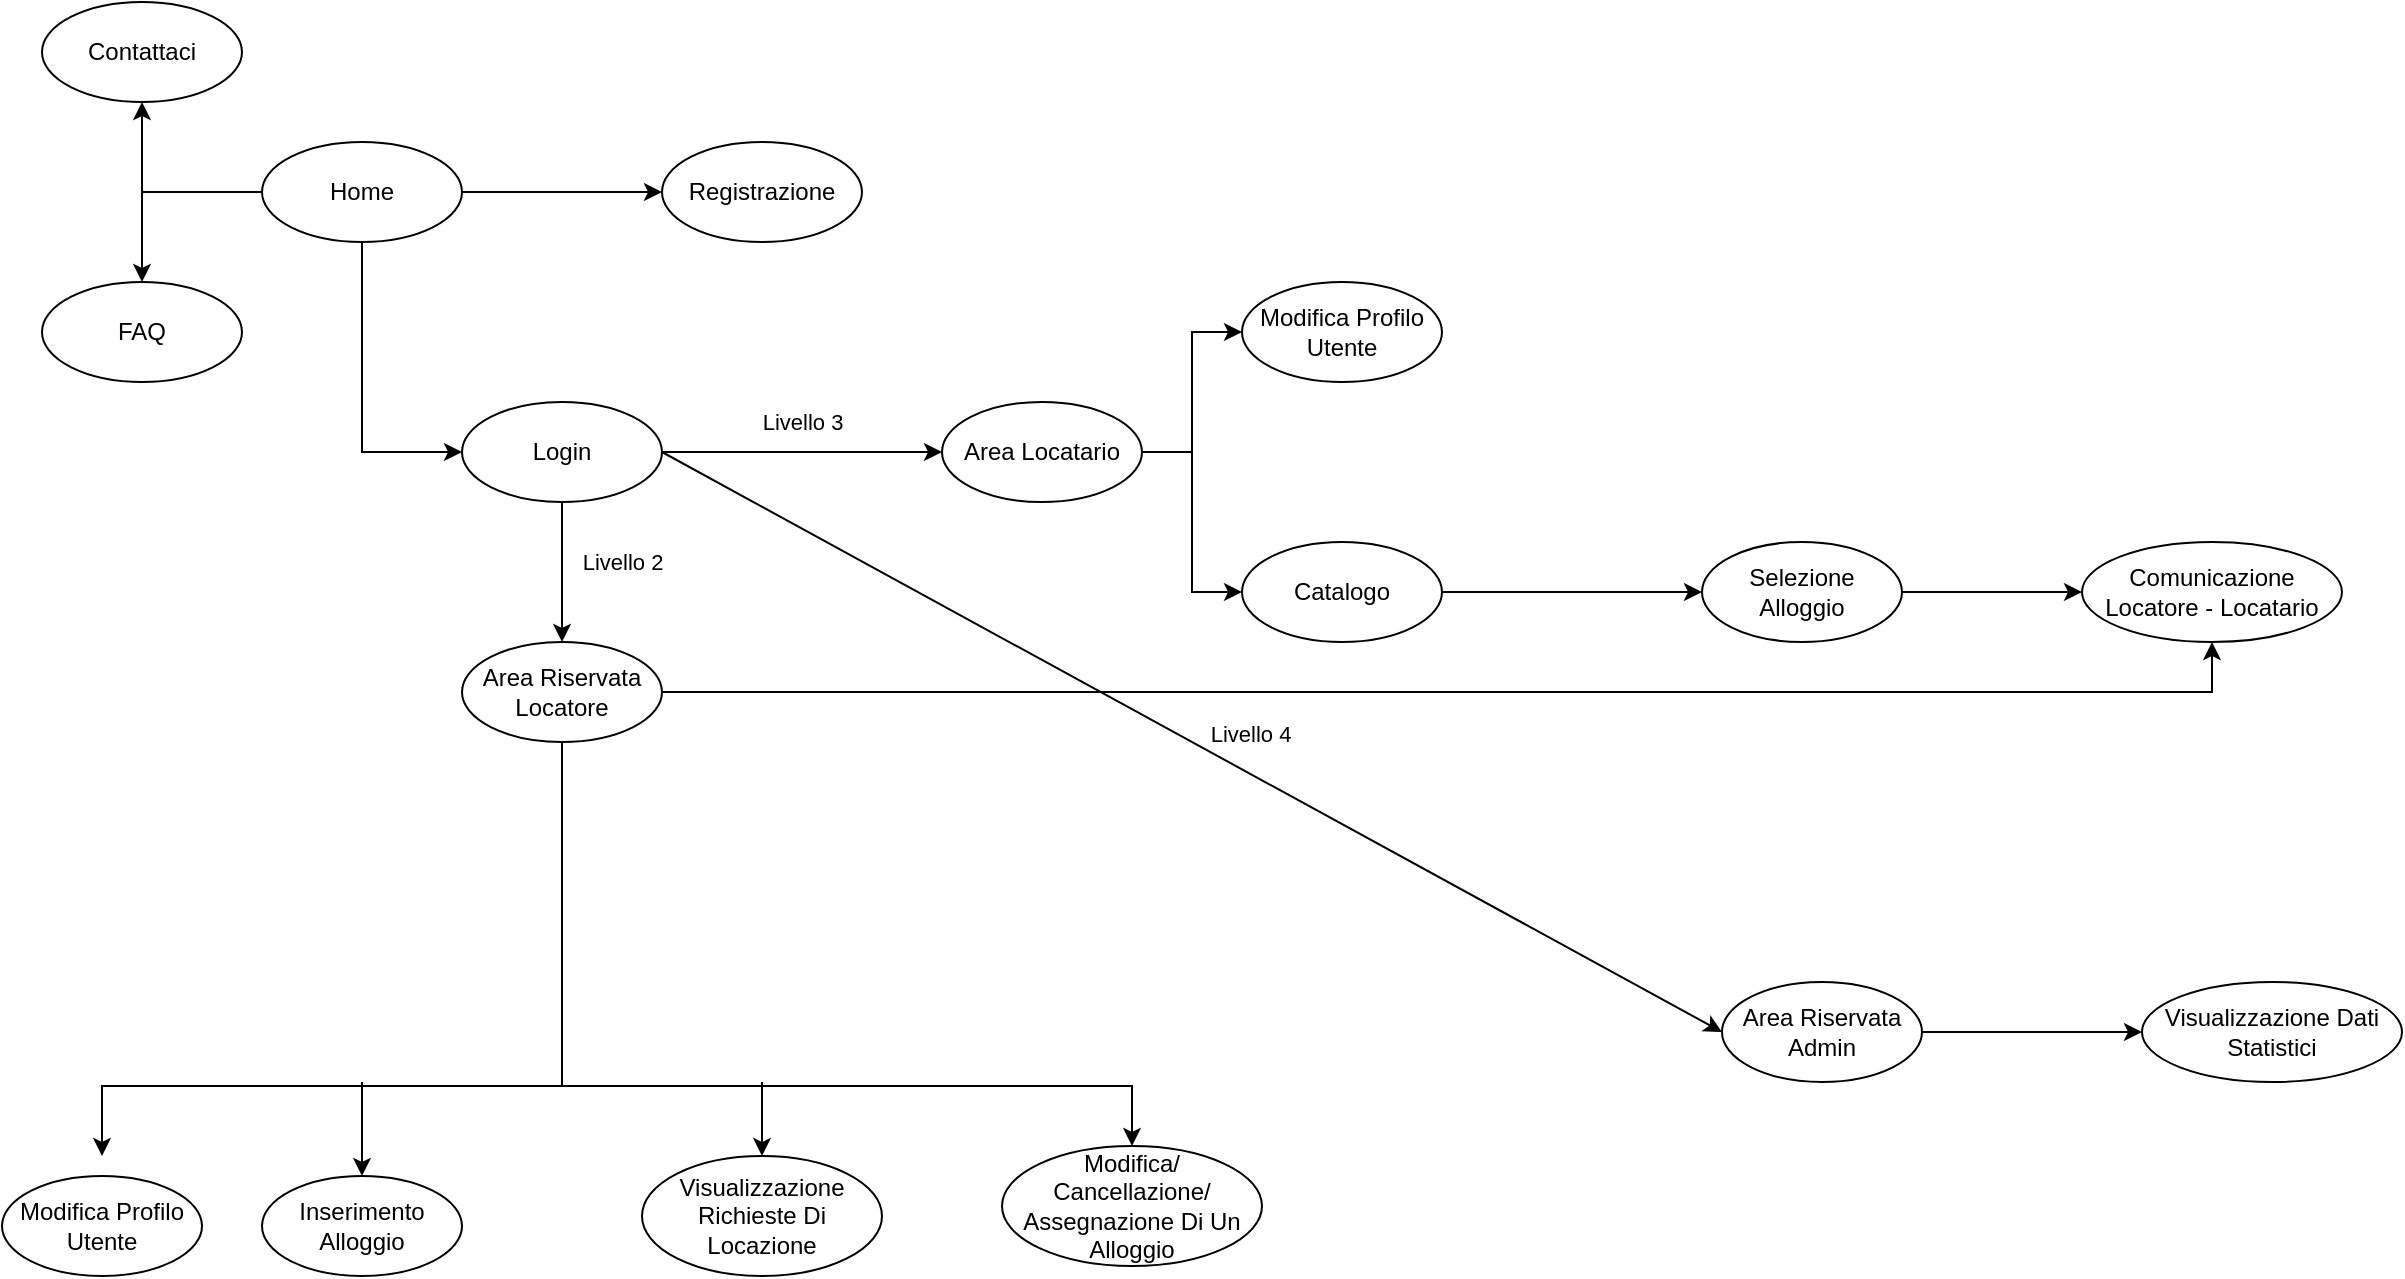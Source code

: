 <mxfile version="13.9.9" type="device"><diagram id="v6ekHVBVUGwrWkZOv1XO" name="Pagina-1"><mxGraphModel dx="1024" dy="584" grid="1" gridSize="10" guides="1" tooltips="1" connect="1" arrows="1" fold="1" page="1" pageScale="1" pageWidth="827" pageHeight="1169" math="0" shadow="0"><root><mxCell id="0"/><mxCell id="1" parent="0"/><mxCell id="ljh_oaeWydnO63AR7GSr-5" style="edgeStyle=orthogonalEdgeStyle;rounded=0;orthogonalLoop=1;jettySize=auto;html=1;entryX=0.5;entryY=0;entryDx=0;entryDy=0;" parent="1" source="ljh_oaeWydnO63AR7GSr-1" target="ljh_oaeWydnO63AR7GSr-4" edge="1"><mxGeometry relative="1" as="geometry"/></mxCell><mxCell id="ljh_oaeWydnO63AR7GSr-7" style="edgeStyle=orthogonalEdgeStyle;rounded=0;orthogonalLoop=1;jettySize=auto;html=1;entryX=0;entryY=0.5;entryDx=0;entryDy=0;" parent="1" source="ljh_oaeWydnO63AR7GSr-1" target="ljh_oaeWydnO63AR7GSr-6" edge="1"><mxGeometry relative="1" as="geometry"/></mxCell><mxCell id="ljh_oaeWydnO63AR7GSr-10" style="edgeStyle=orthogonalEdgeStyle;rounded=0;orthogonalLoop=1;jettySize=auto;html=1;entryX=0;entryY=0.5;entryDx=0;entryDy=0;" parent="1" source="ljh_oaeWydnO63AR7GSr-1" target="ljh_oaeWydnO63AR7GSr-8" edge="1"><mxGeometry relative="1" as="geometry"/></mxCell><mxCell id="bhWJHJs5hfPE1o64fdoC-2" style="edgeStyle=orthogonalEdgeStyle;rounded=0;orthogonalLoop=1;jettySize=auto;html=1;entryX=0.5;entryY=1;entryDx=0;entryDy=0;" edge="1" parent="1" source="ljh_oaeWydnO63AR7GSr-1" target="bhWJHJs5hfPE1o64fdoC-1"><mxGeometry relative="1" as="geometry"/></mxCell><mxCell id="ljh_oaeWydnO63AR7GSr-1" value="Home" style="ellipse;whiteSpace=wrap;html=1;" parent="1" vertex="1"><mxGeometry x="150" y="80" width="100" height="50" as="geometry"/></mxCell><mxCell id="ljh_oaeWydnO63AR7GSr-4" value="FAQ" style="ellipse;whiteSpace=wrap;html=1;" parent="1" vertex="1"><mxGeometry x="40" y="150" width="100" height="50" as="geometry"/></mxCell><mxCell id="ljh_oaeWydnO63AR7GSr-6" value="Registrazione" style="ellipse;whiteSpace=wrap;html=1;" parent="1" vertex="1"><mxGeometry x="350" y="80" width="100" height="50" as="geometry"/></mxCell><mxCell id="ljh_oaeWydnO63AR7GSr-12" value="Livello 2" style="edgeStyle=orthogonalEdgeStyle;rounded=0;orthogonalLoop=1;jettySize=auto;html=1;entryX=0.5;entryY=0;entryDx=0;entryDy=0;" parent="1" source="ljh_oaeWydnO63AR7GSr-8" target="ljh_oaeWydnO63AR7GSr-11" edge="1"><mxGeometry x="-0.143" y="30" relative="1" as="geometry"><mxPoint as="offset"/></mxGeometry></mxCell><mxCell id="ljh_oaeWydnO63AR7GSr-26" value="Livello 3" style="edgeStyle=orthogonalEdgeStyle;rounded=0;orthogonalLoop=1;jettySize=auto;html=1;entryX=0;entryY=0.5;entryDx=0;entryDy=0;" parent="1" source="ljh_oaeWydnO63AR7GSr-8" target="ljh_oaeWydnO63AR7GSr-25" edge="1"><mxGeometry y="15" relative="1" as="geometry"><mxPoint as="offset"/></mxGeometry></mxCell><mxCell id="ljh_oaeWydnO63AR7GSr-8" value="Login" style="ellipse;whiteSpace=wrap;html=1;" parent="1" vertex="1"><mxGeometry x="250" y="210" width="100" height="50" as="geometry"/></mxCell><mxCell id="ljh_oaeWydnO63AR7GSr-23" style="edgeStyle=orthogonalEdgeStyle;rounded=0;orthogonalLoop=1;jettySize=auto;html=1;entryX=0.5;entryY=0;entryDx=0;entryDy=0;" parent="1" edge="1"><mxGeometry relative="1" as="geometry"><mxPoint x="300" y="522" as="sourcePoint"/><mxPoint x="70" y="587" as="targetPoint"/><Array as="points"><mxPoint x="300" y="552"/><mxPoint x="70" y="552"/></Array></mxGeometry></mxCell><mxCell id="ljh_oaeWydnO63AR7GSr-24" style="edgeStyle=orthogonalEdgeStyle;rounded=0;orthogonalLoop=1;jettySize=auto;html=1;entryX=0.5;entryY=0;entryDx=0;entryDy=0;" parent="1" target="ljh_oaeWydnO63AR7GSr-15" edge="1"><mxGeometry relative="1" as="geometry"><mxPoint x="300" y="522" as="sourcePoint"/><Array as="points"><mxPoint x="300" y="552"/><mxPoint x="585" y="552"/></Array></mxGeometry></mxCell><mxCell id="ljh_oaeWydnO63AR7GSr-35" style="edgeStyle=orthogonalEdgeStyle;rounded=0;orthogonalLoop=1;jettySize=auto;html=1;entryX=0.5;entryY=1;entryDx=0;entryDy=0;" parent="1" source="ljh_oaeWydnO63AR7GSr-11" target="ljh_oaeWydnO63AR7GSr-31" edge="1"><mxGeometry relative="1" as="geometry"/></mxCell><mxCell id="ljh_oaeWydnO63AR7GSr-11" value="Area Riservata Locatore" style="ellipse;whiteSpace=wrap;html=1;" parent="1" vertex="1"><mxGeometry x="250" y="330" width="100" height="50" as="geometry"/></mxCell><mxCell id="ljh_oaeWydnO63AR7GSr-13" value="Modifica Profilo Utente" style="ellipse;whiteSpace=wrap;html=1;" parent="1" vertex="1"><mxGeometry x="20" y="597" width="100" height="50" as="geometry"/></mxCell><mxCell id="ljh_oaeWydnO63AR7GSr-14" value="Visualizzazione Richieste Di Locazione" style="ellipse;whiteSpace=wrap;html=1;" parent="1" vertex="1"><mxGeometry x="340" y="587" width="120" height="60" as="geometry"/></mxCell><mxCell id="ljh_oaeWydnO63AR7GSr-15" value="Modifica/ Cancellazione/ Assegnazione Di Un Alloggio" style="ellipse;whiteSpace=wrap;html=1;" parent="1" vertex="1"><mxGeometry x="520" y="582" width="130" height="60" as="geometry"/></mxCell><mxCell id="ljh_oaeWydnO63AR7GSr-16" value="Inserimento Alloggio" style="ellipse;whiteSpace=wrap;html=1;" parent="1" vertex="1"><mxGeometry x="150" y="597" width="100" height="50" as="geometry"/></mxCell><mxCell id="ljh_oaeWydnO63AR7GSr-29" style="edgeStyle=orthogonalEdgeStyle;rounded=0;orthogonalLoop=1;jettySize=auto;html=1;entryX=0;entryY=0.5;entryDx=0;entryDy=0;" parent="1" source="ljh_oaeWydnO63AR7GSr-25" target="ljh_oaeWydnO63AR7GSr-27" edge="1"><mxGeometry relative="1" as="geometry"/></mxCell><mxCell id="ljh_oaeWydnO63AR7GSr-30" style="edgeStyle=orthogonalEdgeStyle;rounded=0;orthogonalLoop=1;jettySize=auto;html=1;entryX=0;entryY=0.5;entryDx=0;entryDy=0;" parent="1" source="ljh_oaeWydnO63AR7GSr-25" target="ljh_oaeWydnO63AR7GSr-28" edge="1"><mxGeometry relative="1" as="geometry"/></mxCell><mxCell id="ljh_oaeWydnO63AR7GSr-25" value="Area Locatario" style="ellipse;whiteSpace=wrap;html=1;" parent="1" vertex="1"><mxGeometry x="490" y="210" width="100" height="50" as="geometry"/></mxCell><mxCell id="ljh_oaeWydnO63AR7GSr-33" style="edgeStyle=orthogonalEdgeStyle;rounded=0;orthogonalLoop=1;jettySize=auto;html=1;" parent="1" source="ljh_oaeWydnO63AR7GSr-27" target="ljh_oaeWydnO63AR7GSr-32" edge="1"><mxGeometry relative="1" as="geometry"/></mxCell><mxCell id="ljh_oaeWydnO63AR7GSr-27" value="Catalogo" style="ellipse;whiteSpace=wrap;html=1;" parent="1" vertex="1"><mxGeometry x="640" y="280" width="100" height="50" as="geometry"/></mxCell><mxCell id="ljh_oaeWydnO63AR7GSr-28" value="Modifica Profilo Utente" style="ellipse;whiteSpace=wrap;html=1;" parent="1" vertex="1"><mxGeometry x="640" y="150" width="100" height="50" as="geometry"/></mxCell><mxCell id="ljh_oaeWydnO63AR7GSr-31" value="Comunicazione Locatore - Locatario" style="ellipse;whiteSpace=wrap;html=1;" parent="1" vertex="1"><mxGeometry x="1060" y="280" width="130" height="50" as="geometry"/></mxCell><mxCell id="ljh_oaeWydnO63AR7GSr-34" style="edgeStyle=orthogonalEdgeStyle;rounded=0;orthogonalLoop=1;jettySize=auto;html=1;entryX=0;entryY=0.5;entryDx=0;entryDy=0;" parent="1" source="ljh_oaeWydnO63AR7GSr-32" target="ljh_oaeWydnO63AR7GSr-31" edge="1"><mxGeometry relative="1" as="geometry"/></mxCell><mxCell id="ljh_oaeWydnO63AR7GSr-32" value="Selezione Alloggio" style="ellipse;whiteSpace=wrap;html=1;" parent="1" vertex="1"><mxGeometry x="870" y="280" width="100" height="50" as="geometry"/></mxCell><mxCell id="ljh_oaeWydnO63AR7GSr-43" style="edgeStyle=orthogonalEdgeStyle;rounded=0;orthogonalLoop=1;jettySize=auto;html=1;entryX=0;entryY=0.5;entryDx=0;entryDy=0;" parent="1" source="ljh_oaeWydnO63AR7GSr-36" target="ljh_oaeWydnO63AR7GSr-42" edge="1"><mxGeometry relative="1" as="geometry"/></mxCell><mxCell id="ljh_oaeWydnO63AR7GSr-36" value="Area Riservata Admin" style="ellipse;whiteSpace=wrap;html=1;" parent="1" vertex="1"><mxGeometry x="880" y="500" width="100" height="50" as="geometry"/></mxCell><mxCell id="ljh_oaeWydnO63AR7GSr-37" value="Livello 4" style="endArrow=classic;html=1;exitX=1;exitY=0.5;exitDx=0;exitDy=0;entryX=0;entryY=0.5;entryDx=0;entryDy=0;" parent="1" source="ljh_oaeWydnO63AR7GSr-8" target="ljh_oaeWydnO63AR7GSr-36" edge="1"><mxGeometry x="0.075" y="17" width="50" height="50" relative="1" as="geometry"><mxPoint x="490" y="520" as="sourcePoint"/><mxPoint x="540" y="470" as="targetPoint"/><mxPoint x="1" as="offset"/></mxGeometry></mxCell><mxCell id="ljh_oaeWydnO63AR7GSr-39" value="" style="endArrow=none;html=1;exitX=0.5;exitY=1;exitDx=0;exitDy=0;" parent="1" source="ljh_oaeWydnO63AR7GSr-11" edge="1"><mxGeometry width="50" height="50" relative="1" as="geometry"><mxPoint x="490" y="520" as="sourcePoint"/><mxPoint x="300" y="550" as="targetPoint"/></mxGeometry></mxCell><mxCell id="ljh_oaeWydnO63AR7GSr-40" value="" style="endArrow=classic;html=1;entryX=0.5;entryY=0;entryDx=0;entryDy=0;" parent="1" target="ljh_oaeWydnO63AR7GSr-16" edge="1"><mxGeometry width="50" height="50" relative="1" as="geometry"><mxPoint x="200" y="550" as="sourcePoint"/><mxPoint x="540" y="470" as="targetPoint"/></mxGeometry></mxCell><mxCell id="ljh_oaeWydnO63AR7GSr-41" value="" style="endArrow=classic;html=1;entryX=0.5;entryY=0;entryDx=0;entryDy=0;" parent="1" target="ljh_oaeWydnO63AR7GSr-14" edge="1"><mxGeometry width="50" height="50" relative="1" as="geometry"><mxPoint x="400" y="550" as="sourcePoint"/><mxPoint x="540" y="470" as="targetPoint"/></mxGeometry></mxCell><mxCell id="ljh_oaeWydnO63AR7GSr-42" value="Visualizzazione Dati Statistici" style="ellipse;whiteSpace=wrap;html=1;" parent="1" vertex="1"><mxGeometry x="1090" y="500" width="130" height="50" as="geometry"/></mxCell><mxCell id="bhWJHJs5hfPE1o64fdoC-1" value="Contattaci" style="ellipse;whiteSpace=wrap;html=1;" vertex="1" parent="1"><mxGeometry x="40" y="10" width="100" height="50" as="geometry"/></mxCell></root></mxGraphModel></diagram></mxfile>